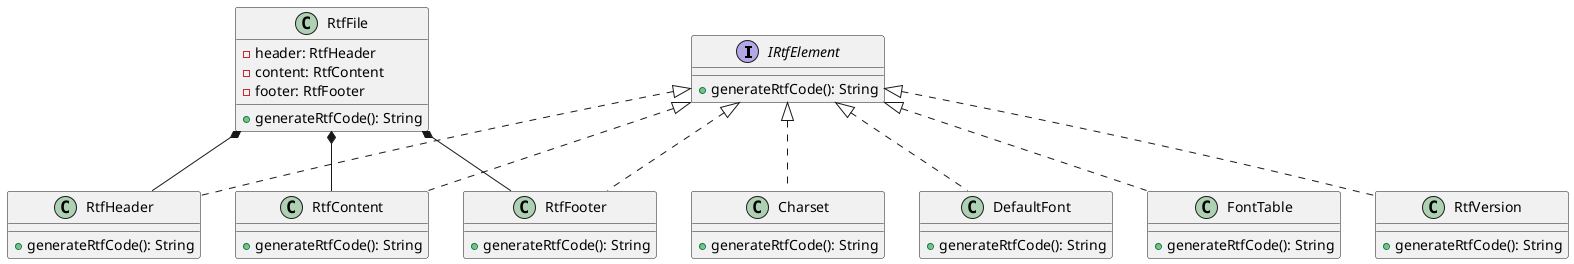 @startuml
interface IRtfElement {
    +generateRtfCode(): String
}

class RtfFile {
    -header: RtfHeader
    -content: RtfContent
    -footer: RtfFooter
    +generateRtfCode(): String
}

class RtfHeader {
    +generateRtfCode(): String
}

class RtfContent {
    +generateRtfCode(): String
}

class RtfFooter {
    +generateRtfCode(): String
}

class RtfVersion {
    +generateRtfCode(): String
}

class Charset {
    +generateRtfCode(): String
}

class DefaultFont {
    +generateRtfCode(): String
}

class FontTable {
    +generateRtfCode(): String
}

RtfFile *-- RtfHeader
RtfFile *-- RtfContent
RtfFile *-- RtfFooter

IRtfElement <|.. RtfHeader
IRtfElement <|.. RtfContent
IRtfElement <|.. RtfFooter
IRtfElement <|.. RtfVersion
IRtfElement <|.. Charset
IRtfElement <|.. DefaultFont
IRtfElement <|.. FontTable
@enduml